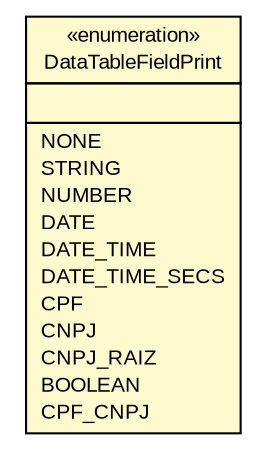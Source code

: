 #!/usr/local/bin/dot
#
# Class diagram 
# Generated by UMLGraph version R5_6 (http://www.umlgraph.org/)
#

digraph G {
	edge [fontname="arial",fontsize=10,labelfontname="arial",labelfontsize=10];
	node [fontname="arial",fontsize=10,shape=plaintext];
	nodesep=0.25;
	ranksep=0.5;
	// br.gov.to.sefaz.presentation.managedbean.composites.domain.DataTableFieldPrint
	c366666 [label=<<table title="br.gov.to.sefaz.presentation.managedbean.composites.domain.DataTableFieldPrint" border="0" cellborder="1" cellspacing="0" cellpadding="2" port="p" bgcolor="lemonChiffon" href="./DataTableFieldPrint.html">
		<tr><td><table border="0" cellspacing="0" cellpadding="1">
<tr><td align="center" balign="center"> &#171;enumeration&#187; </td></tr>
<tr><td align="center" balign="center"> DataTableFieldPrint </td></tr>
		</table></td></tr>
		<tr><td><table border="0" cellspacing="0" cellpadding="1">
<tr><td align="left" balign="left">  </td></tr>
		</table></td></tr>
		<tr><td><table border="0" cellspacing="0" cellpadding="1">
<tr><td align="left" balign="left"> NONE </td></tr>
<tr><td align="left" balign="left"> STRING </td></tr>
<tr><td align="left" balign="left"> NUMBER </td></tr>
<tr><td align="left" balign="left"> DATE </td></tr>
<tr><td align="left" balign="left"> DATE_TIME </td></tr>
<tr><td align="left" balign="left"> DATE_TIME_SECS </td></tr>
<tr><td align="left" balign="left"> CPF </td></tr>
<tr><td align="left" balign="left"> CNPJ </td></tr>
<tr><td align="left" balign="left"> CNPJ_RAIZ </td></tr>
<tr><td align="left" balign="left"> BOOLEAN </td></tr>
<tr><td align="left" balign="left"> CPF_CNPJ </td></tr>
		</table></td></tr>
		</table>>, URL="./DataTableFieldPrint.html", fontname="arial", fontcolor="black", fontsize=10.0];
}

